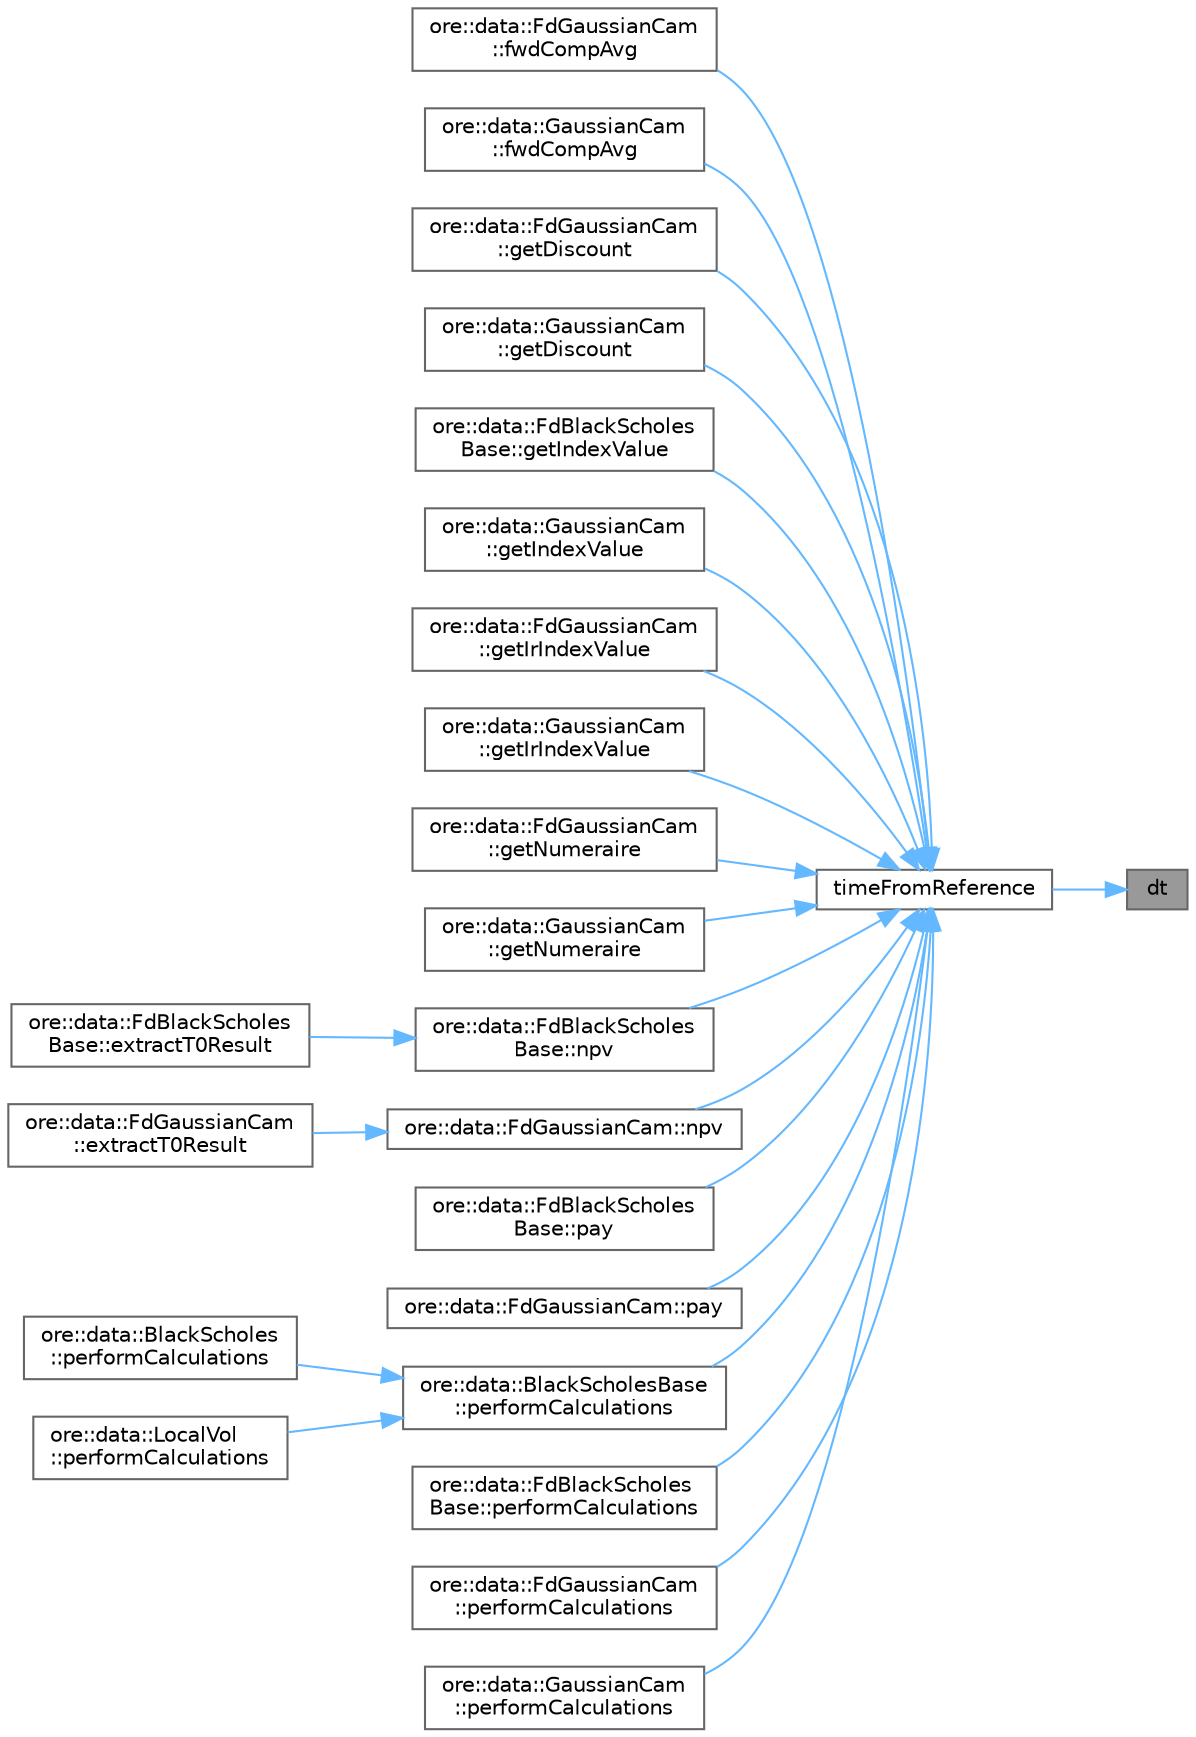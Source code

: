 digraph "dt"
{
 // INTERACTIVE_SVG=YES
 // LATEX_PDF_SIZE
  bgcolor="transparent";
  edge [fontname=Helvetica,fontsize=10,labelfontname=Helvetica,labelfontsize=10];
  node [fontname=Helvetica,fontsize=10,shape=box,height=0.2,width=0.4];
  rankdir="RL";
  Node1 [label="dt",height=0.2,width=0.4,color="gray40", fillcolor="grey60", style="filled", fontcolor="black",tooltip=" "];
  Node1 -> Node2 [dir="back",color="steelblue1",style="solid"];
  Node2 [label="timeFromReference",height=0.2,width=0.4,color="grey40", fillcolor="white", style="filled",URL="$classore_1_1data_1_1_model.html#a6fead1da49affdddae755f95d693c4f3",tooltip=" "];
  Node2 -> Node3 [dir="back",color="steelblue1",style="solid"];
  Node3 [label="ore::data::FdGaussianCam\l::fwdCompAvg",height=0.2,width=0.4,color="grey40", fillcolor="white", style="filled",URL="$classore_1_1data_1_1_fd_gaussian_cam.html#aef2fa78219e2206833d4d8f63bf20a70",tooltip=" "];
  Node2 -> Node4 [dir="back",color="steelblue1",style="solid"];
  Node4 [label="ore::data::GaussianCam\l::fwdCompAvg",height=0.2,width=0.4,color="grey40", fillcolor="white", style="filled",URL="$classore_1_1data_1_1_gaussian_cam.html#aef2fa78219e2206833d4d8f63bf20a70",tooltip=" "];
  Node2 -> Node5 [dir="back",color="steelblue1",style="solid"];
  Node5 [label="ore::data::FdGaussianCam\l::getDiscount",height=0.2,width=0.4,color="grey40", fillcolor="white", style="filled",URL="$classore_1_1data_1_1_fd_gaussian_cam.html#abb84774b08d6924094481e3ed5821a8d",tooltip=" "];
  Node2 -> Node6 [dir="back",color="steelblue1",style="solid"];
  Node6 [label="ore::data::GaussianCam\l::getDiscount",height=0.2,width=0.4,color="grey40", fillcolor="white", style="filled",URL="$classore_1_1data_1_1_gaussian_cam.html#a06c5b1b3aeaab39373a732db81bd1191",tooltip=" "];
  Node2 -> Node7 [dir="back",color="steelblue1",style="solid"];
  Node7 [label="ore::data::FdBlackScholes\lBase::getIndexValue",height=0.2,width=0.4,color="grey40", fillcolor="white", style="filled",URL="$classore_1_1data_1_1_fd_black_scholes_base.html#ac2531b45af9259f8b3af891fac9f5d03",tooltip=" "];
  Node2 -> Node8 [dir="back",color="steelblue1",style="solid"];
  Node8 [label="ore::data::GaussianCam\l::getIndexValue",height=0.2,width=0.4,color="grey40", fillcolor="white", style="filled",URL="$classore_1_1data_1_1_gaussian_cam.html#ac2531b45af9259f8b3af891fac9f5d03",tooltip=" "];
  Node2 -> Node9 [dir="back",color="steelblue1",style="solid"];
  Node9 [label="ore::data::FdGaussianCam\l::getIrIndexValue",height=0.2,width=0.4,color="grey40", fillcolor="white", style="filled",URL="$classore_1_1data_1_1_fd_gaussian_cam.html#a31ea941e2c5742d1de925abc758a422e",tooltip=" "];
  Node2 -> Node10 [dir="back",color="steelblue1",style="solid"];
  Node10 [label="ore::data::GaussianCam\l::getIrIndexValue",height=0.2,width=0.4,color="grey40", fillcolor="white", style="filled",URL="$classore_1_1data_1_1_gaussian_cam.html#a31ea941e2c5742d1de925abc758a422e",tooltip=" "];
  Node2 -> Node11 [dir="back",color="steelblue1",style="solid"];
  Node11 [label="ore::data::FdGaussianCam\l::getNumeraire",height=0.2,width=0.4,color="grey40", fillcolor="white", style="filled",URL="$classore_1_1data_1_1_fd_gaussian_cam.html#a698c2421ff0b896c0388b6d6477cd7b6",tooltip=" "];
  Node2 -> Node12 [dir="back",color="steelblue1",style="solid"];
  Node12 [label="ore::data::GaussianCam\l::getNumeraire",height=0.2,width=0.4,color="grey40", fillcolor="white", style="filled",URL="$classore_1_1data_1_1_gaussian_cam.html#a698c2421ff0b896c0388b6d6477cd7b6",tooltip=" "];
  Node2 -> Node13 [dir="back",color="steelblue1",style="solid"];
  Node13 [label="ore::data::FdBlackScholes\lBase::npv",height=0.2,width=0.4,color="grey40", fillcolor="white", style="filled",URL="$classore_1_1data_1_1_fd_black_scholes_base.html#a32a74f796461167901dcb7df1c74cbba",tooltip=" "];
  Node13 -> Node14 [dir="back",color="steelblue1",style="solid"];
  Node14 [label="ore::data::FdBlackScholes\lBase::extractT0Result",height=0.2,width=0.4,color="grey40", fillcolor="white", style="filled",URL="$classore_1_1data_1_1_fd_black_scholes_base.html#a8462ba47ae7fbc571ced62f9fdc8a1b8",tooltip=" "];
  Node2 -> Node15 [dir="back",color="steelblue1",style="solid"];
  Node15 [label="ore::data::FdGaussianCam::npv",height=0.2,width=0.4,color="grey40", fillcolor="white", style="filled",URL="$classore_1_1data_1_1_fd_gaussian_cam.html#a32a74f796461167901dcb7df1c74cbba",tooltip=" "];
  Node15 -> Node16 [dir="back",color="steelblue1",style="solid"];
  Node16 [label="ore::data::FdGaussianCam\l::extractT0Result",height=0.2,width=0.4,color="grey40", fillcolor="white", style="filled",URL="$classore_1_1data_1_1_fd_gaussian_cam.html#a8462ba47ae7fbc571ced62f9fdc8a1b8",tooltip=" "];
  Node2 -> Node17 [dir="back",color="steelblue1",style="solid"];
  Node17 [label="ore::data::FdBlackScholes\lBase::pay",height=0.2,width=0.4,color="grey40", fillcolor="white", style="filled",URL="$classore_1_1data_1_1_fd_black_scholes_base.html#ab648089ec0ba2f1040ed8da9885ec6a3",tooltip=" "];
  Node2 -> Node18 [dir="back",color="steelblue1",style="solid"];
  Node18 [label="ore::data::FdGaussianCam::pay",height=0.2,width=0.4,color="grey40", fillcolor="white", style="filled",URL="$classore_1_1data_1_1_fd_gaussian_cam.html#ab648089ec0ba2f1040ed8da9885ec6a3",tooltip=" "];
  Node2 -> Node19 [dir="back",color="steelblue1",style="solid"];
  Node19 [label="ore::data::BlackScholesBase\l::performCalculations",height=0.2,width=0.4,color="grey40", fillcolor="white", style="filled",URL="$classore_1_1data_1_1_black_scholes_base.html#a1127cccc9668a02247dc139d27121708",tooltip=" "];
  Node19 -> Node20 [dir="back",color="steelblue1",style="solid"];
  Node20 [label="ore::data::BlackScholes\l::performCalculations",height=0.2,width=0.4,color="grey40", fillcolor="white", style="filled",URL="$classore_1_1data_1_1_black_scholes.html#a1127cccc9668a02247dc139d27121708",tooltip=" "];
  Node19 -> Node21 [dir="back",color="steelblue1",style="solid"];
  Node21 [label="ore::data::LocalVol\l::performCalculations",height=0.2,width=0.4,color="grey40", fillcolor="white", style="filled",URL="$classore_1_1data_1_1_local_vol.html#a1127cccc9668a02247dc139d27121708",tooltip=" "];
  Node2 -> Node22 [dir="back",color="steelblue1",style="solid"];
  Node22 [label="ore::data::FdBlackScholes\lBase::performCalculations",height=0.2,width=0.4,color="grey40", fillcolor="white", style="filled",URL="$classore_1_1data_1_1_fd_black_scholes_base.html#a1127cccc9668a02247dc139d27121708",tooltip=" "];
  Node2 -> Node23 [dir="back",color="steelblue1",style="solid"];
  Node23 [label="ore::data::FdGaussianCam\l::performCalculations",height=0.2,width=0.4,color="grey40", fillcolor="white", style="filled",URL="$classore_1_1data_1_1_fd_gaussian_cam.html#a1127cccc9668a02247dc139d27121708",tooltip=" "];
  Node2 -> Node24 [dir="back",color="steelblue1",style="solid"];
  Node24 [label="ore::data::GaussianCam\l::performCalculations",height=0.2,width=0.4,color="grey40", fillcolor="white", style="filled",URL="$classore_1_1data_1_1_gaussian_cam.html#a1127cccc9668a02247dc139d27121708",tooltip=" "];
}
